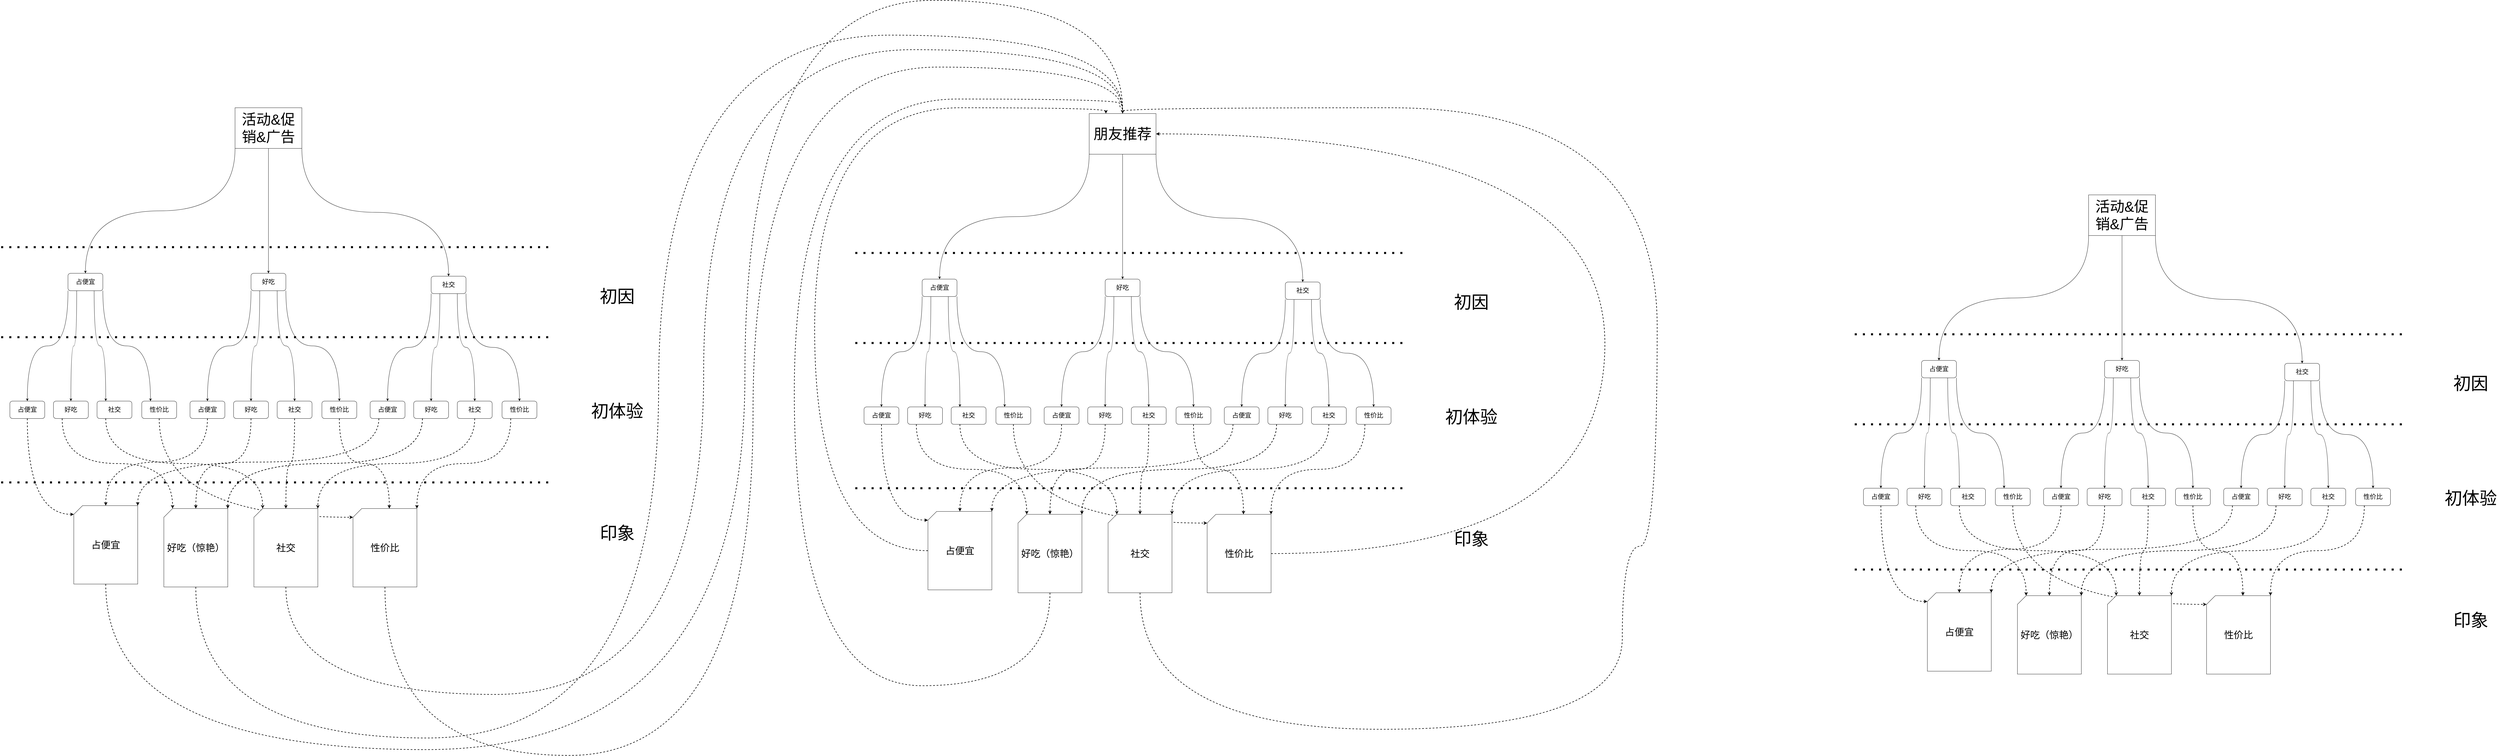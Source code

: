 <mxfile version="14.0.0" type="github">
  <diagram id="4dkKXYNTAWK5__7AtTli" name="Page-1">
    <mxGraphModel dx="10307" dy="6249" grid="1" gridSize="10" guides="1" tooltips="1" connect="1" arrows="1" fold="1" page="1" pageScale="1" pageWidth="827" pageHeight="1169" math="0" shadow="0">
      <root>
        <mxCell id="0" />
        <mxCell id="1" parent="0" />
        <mxCell id="rxXV3Al38AFxh0UGhGaE-33" style="edgeStyle=orthogonalEdgeStyle;curved=1;rounded=0;orthogonalLoop=1;jettySize=auto;html=1;exitX=0;exitY=1;exitDx=0;exitDy=0;entryX=0.5;entryY=0;entryDx=0;entryDy=0;fontSize=22;" edge="1" parent="1" source="rxXV3Al38AFxh0UGhGaE-1" target="rxXV3Al38AFxh0UGhGaE-27">
          <mxGeometry relative="1" as="geometry" />
        </mxCell>
        <mxCell id="rxXV3Al38AFxh0UGhGaE-34" style="edgeStyle=orthogonalEdgeStyle;curved=1;rounded=0;orthogonalLoop=1;jettySize=auto;html=1;exitX=0.5;exitY=1;exitDx=0;exitDy=0;fontSize=22;" edge="1" parent="1" source="rxXV3Al38AFxh0UGhGaE-1" target="rxXV3Al38AFxh0UGhGaE-25">
          <mxGeometry relative="1" as="geometry" />
        </mxCell>
        <mxCell id="rxXV3Al38AFxh0UGhGaE-35" style="edgeStyle=orthogonalEdgeStyle;curved=1;rounded=0;orthogonalLoop=1;jettySize=auto;html=1;exitX=1;exitY=1;exitDx=0;exitDy=0;entryX=0.5;entryY=0;entryDx=0;entryDy=0;fontSize=22;" edge="1" parent="1" source="rxXV3Al38AFxh0UGhGaE-1" target="rxXV3Al38AFxh0UGhGaE-28">
          <mxGeometry relative="1" as="geometry" />
        </mxCell>
        <mxCell id="rxXV3Al38AFxh0UGhGaE-1" value="活动&amp;amp;促销&amp;amp;广告" style="rounded=1;whiteSpace=wrap;html=1;fontSize=50;arcSize=0;" vertex="1" parent="1">
          <mxGeometry x="615" y="-380" width="230" height="140" as="geometry" />
        </mxCell>
        <mxCell id="rxXV3Al38AFxh0UGhGaE-48" style="edgeStyle=orthogonalEdgeStyle;curved=1;rounded=0;orthogonalLoop=1;jettySize=auto;html=1;exitX=0;exitY=1;exitDx=0;exitDy=0;entryX=0.5;entryY=0;entryDx=0;entryDy=0;fontSize=22;" edge="1" parent="1" source="rxXV3Al38AFxh0UGhGaE-25" target="rxXV3Al38AFxh0UGhGaE-40">
          <mxGeometry relative="1" as="geometry" />
        </mxCell>
        <mxCell id="rxXV3Al38AFxh0UGhGaE-49" style="edgeStyle=orthogonalEdgeStyle;curved=1;rounded=0;orthogonalLoop=1;jettySize=auto;html=1;exitX=0.25;exitY=1;exitDx=0;exitDy=0;entryX=0.5;entryY=0;entryDx=0;entryDy=0;fontSize=22;" edge="1" parent="1" source="rxXV3Al38AFxh0UGhGaE-25" target="rxXV3Al38AFxh0UGhGaE-41">
          <mxGeometry relative="1" as="geometry" />
        </mxCell>
        <mxCell id="rxXV3Al38AFxh0UGhGaE-51" style="edgeStyle=orthogonalEdgeStyle;curved=1;rounded=0;orthogonalLoop=1;jettySize=auto;html=1;exitX=0.75;exitY=1;exitDx=0;exitDy=0;fontSize=22;" edge="1" parent="1" source="rxXV3Al38AFxh0UGhGaE-25" target="rxXV3Al38AFxh0UGhGaE-42">
          <mxGeometry relative="1" as="geometry" />
        </mxCell>
        <mxCell id="rxXV3Al38AFxh0UGhGaE-52" style="edgeStyle=orthogonalEdgeStyle;curved=1;rounded=0;orthogonalLoop=1;jettySize=auto;html=1;exitX=1;exitY=1;exitDx=0;exitDy=0;entryX=0.5;entryY=0;entryDx=0;entryDy=0;fontSize=22;" edge="1" parent="1" source="rxXV3Al38AFxh0UGhGaE-25" target="rxXV3Al38AFxh0UGhGaE-43">
          <mxGeometry relative="1" as="geometry" />
        </mxCell>
        <mxCell id="rxXV3Al38AFxh0UGhGaE-25" value="好吃" style="rounded=1;whiteSpace=wrap;html=1;fontSize=22;" vertex="1" parent="1">
          <mxGeometry x="670" y="190" width="120" height="60" as="geometry" />
        </mxCell>
        <mxCell id="rxXV3Al38AFxh0UGhGaE-36" style="edgeStyle=orthogonalEdgeStyle;curved=1;rounded=0;orthogonalLoop=1;jettySize=auto;html=1;exitX=0;exitY=1;exitDx=0;exitDy=0;entryX=0.5;entryY=0;entryDx=0;entryDy=0;fontSize=22;" edge="1" parent="1" source="rxXV3Al38AFxh0UGhGaE-27" target="rxXV3Al38AFxh0UGhGaE-29">
          <mxGeometry relative="1" as="geometry" />
        </mxCell>
        <mxCell id="rxXV3Al38AFxh0UGhGaE-37" style="edgeStyle=orthogonalEdgeStyle;curved=1;rounded=0;orthogonalLoop=1;jettySize=auto;html=1;exitX=0.25;exitY=1;exitDx=0;exitDy=0;fontSize=22;" edge="1" parent="1" source="rxXV3Al38AFxh0UGhGaE-27" target="rxXV3Al38AFxh0UGhGaE-30">
          <mxGeometry relative="1" as="geometry" />
        </mxCell>
        <mxCell id="rxXV3Al38AFxh0UGhGaE-38" style="edgeStyle=orthogonalEdgeStyle;curved=1;rounded=0;orthogonalLoop=1;jettySize=auto;html=1;exitX=0.75;exitY=1;exitDx=0;exitDy=0;entryX=0.25;entryY=0;entryDx=0;entryDy=0;fontSize=22;" edge="1" parent="1" source="rxXV3Al38AFxh0UGhGaE-27" target="rxXV3Al38AFxh0UGhGaE-31">
          <mxGeometry relative="1" as="geometry" />
        </mxCell>
        <mxCell id="rxXV3Al38AFxh0UGhGaE-39" style="edgeStyle=orthogonalEdgeStyle;curved=1;rounded=0;orthogonalLoop=1;jettySize=auto;html=1;exitX=1;exitY=1;exitDx=0;exitDy=0;entryX=0.25;entryY=0;entryDx=0;entryDy=0;fontSize=22;" edge="1" parent="1" source="rxXV3Al38AFxh0UGhGaE-27" target="rxXV3Al38AFxh0UGhGaE-32">
          <mxGeometry relative="1" as="geometry" />
        </mxCell>
        <mxCell id="rxXV3Al38AFxh0UGhGaE-27" value="占便宜" style="rounded=1;whiteSpace=wrap;html=1;fontSize=22;" vertex="1" parent="1">
          <mxGeometry x="40" y="190" width="120" height="60" as="geometry" />
        </mxCell>
        <mxCell id="rxXV3Al38AFxh0UGhGaE-53" style="edgeStyle=orthogonalEdgeStyle;curved=1;rounded=0;orthogonalLoop=1;jettySize=auto;html=1;exitX=0;exitY=1;exitDx=0;exitDy=0;fontSize=22;" edge="1" parent="1" source="rxXV3Al38AFxh0UGhGaE-28" target="rxXV3Al38AFxh0UGhGaE-44">
          <mxGeometry relative="1" as="geometry" />
        </mxCell>
        <mxCell id="rxXV3Al38AFxh0UGhGaE-54" style="edgeStyle=orthogonalEdgeStyle;curved=1;rounded=0;orthogonalLoop=1;jettySize=auto;html=1;exitX=0.25;exitY=1;exitDx=0;exitDy=0;entryX=0.5;entryY=0;entryDx=0;entryDy=0;fontSize=22;" edge="1" parent="1" source="rxXV3Al38AFxh0UGhGaE-28" target="rxXV3Al38AFxh0UGhGaE-45">
          <mxGeometry relative="1" as="geometry" />
        </mxCell>
        <mxCell id="rxXV3Al38AFxh0UGhGaE-55" style="edgeStyle=orthogonalEdgeStyle;curved=1;rounded=0;orthogonalLoop=1;jettySize=auto;html=1;exitX=0.75;exitY=1;exitDx=0;exitDy=0;entryX=0.5;entryY=0;entryDx=0;entryDy=0;fontSize=22;" edge="1" parent="1" source="rxXV3Al38AFxh0UGhGaE-28" target="rxXV3Al38AFxh0UGhGaE-46">
          <mxGeometry relative="1" as="geometry" />
        </mxCell>
        <mxCell id="rxXV3Al38AFxh0UGhGaE-56" style="edgeStyle=orthogonalEdgeStyle;curved=1;rounded=0;orthogonalLoop=1;jettySize=auto;html=1;exitX=1;exitY=1;exitDx=0;exitDy=0;entryX=0.5;entryY=0;entryDx=0;entryDy=0;fontSize=22;" edge="1" parent="1" source="rxXV3Al38AFxh0UGhGaE-28" target="rxXV3Al38AFxh0UGhGaE-47">
          <mxGeometry relative="1" as="geometry" />
        </mxCell>
        <mxCell id="rxXV3Al38AFxh0UGhGaE-28" value="社交" style="rounded=1;whiteSpace=wrap;html=1;fontSize=22;" vertex="1" parent="1">
          <mxGeometry x="1290" y="200" width="120" height="60" as="geometry" />
        </mxCell>
        <mxCell id="rxXV3Al38AFxh0UGhGaE-66" style="edgeStyle=orthogonalEdgeStyle;curved=1;rounded=0;orthogonalLoop=1;jettySize=auto;html=1;exitX=0.5;exitY=1;exitDx=0;exitDy=0;entryX=0;entryY=0;entryDx=0;entryDy=30;entryPerimeter=0;strokeWidth=2;fontSize=33;dashed=1;" edge="1" parent="1" source="rxXV3Al38AFxh0UGhGaE-29" target="rxXV3Al38AFxh0UGhGaE-60">
          <mxGeometry relative="1" as="geometry" />
        </mxCell>
        <mxCell id="rxXV3Al38AFxh0UGhGaE-29" value="占便宜" style="rounded=1;whiteSpace=wrap;html=1;fontSize=22;" vertex="1" parent="1">
          <mxGeometry x="-160" y="630" width="120" height="60" as="geometry" />
        </mxCell>
        <mxCell id="rxXV3Al38AFxh0UGhGaE-69" style="edgeStyle=orthogonalEdgeStyle;curved=1;rounded=0;orthogonalLoop=1;jettySize=auto;html=1;exitX=0.25;exitY=1;exitDx=0;exitDy=0;entryX=0;entryY=0;entryDx=30;entryDy=0;entryPerimeter=0;dashed=1;strokeWidth=2;fontSize=33;" edge="1" parent="1" source="rxXV3Al38AFxh0UGhGaE-30" target="rxXV3Al38AFxh0UGhGaE-61">
          <mxGeometry relative="1" as="geometry" />
        </mxCell>
        <mxCell id="rxXV3Al38AFxh0UGhGaE-30" value="好吃" style="rounded=1;whiteSpace=wrap;html=1;fontSize=22;" vertex="1" parent="1">
          <mxGeometry x="-10" y="630" width="120" height="60" as="geometry" />
        </mxCell>
        <mxCell id="rxXV3Al38AFxh0UGhGaE-73" style="edgeStyle=orthogonalEdgeStyle;curved=1;rounded=0;orthogonalLoop=1;jettySize=auto;html=1;exitX=0.25;exitY=1;exitDx=0;exitDy=0;entryX=0;entryY=0;entryDx=30;entryDy=0;entryPerimeter=0;dashed=1;strokeWidth=2;fontSize=33;" edge="1" parent="1" source="rxXV3Al38AFxh0UGhGaE-31" target="rxXV3Al38AFxh0UGhGaE-63">
          <mxGeometry relative="1" as="geometry" />
        </mxCell>
        <mxCell id="rxXV3Al38AFxh0UGhGaE-31" value="社交" style="rounded=1;whiteSpace=wrap;html=1;fontSize=22;" vertex="1" parent="1">
          <mxGeometry x="140" y="630" width="120" height="60" as="geometry" />
        </mxCell>
        <mxCell id="rxXV3Al38AFxh0UGhGaE-72" style="edgeStyle=orthogonalEdgeStyle;curved=1;rounded=0;orthogonalLoop=1;jettySize=auto;html=1;exitX=0.5;exitY=1;exitDx=0;exitDy=0;entryX=0;entryY=0;entryDx=0;entryDy=30;entryPerimeter=0;dashed=1;strokeWidth=2;fontSize=33;" edge="1" parent="1" source="rxXV3Al38AFxh0UGhGaE-32" target="rxXV3Al38AFxh0UGhGaE-64">
          <mxGeometry relative="1" as="geometry" />
        </mxCell>
        <mxCell id="rxXV3Al38AFxh0UGhGaE-32" value="性价比" style="rounded=1;whiteSpace=wrap;html=1;fontSize=22;" vertex="1" parent="1">
          <mxGeometry x="294" y="630" width="120" height="60" as="geometry" />
        </mxCell>
        <mxCell id="rxXV3Al38AFxh0UGhGaE-67" style="edgeStyle=orthogonalEdgeStyle;curved=1;rounded=0;orthogonalLoop=1;jettySize=auto;html=1;exitX=0.5;exitY=1;exitDx=0;exitDy=0;dashed=1;strokeWidth=2;fontSize=33;" edge="1" parent="1" source="rxXV3Al38AFxh0UGhGaE-40" target="rxXV3Al38AFxh0UGhGaE-60">
          <mxGeometry relative="1" as="geometry" />
        </mxCell>
        <mxCell id="rxXV3Al38AFxh0UGhGaE-40" value="占便宜" style="rounded=1;whiteSpace=wrap;html=1;fontSize=22;" vertex="1" parent="1">
          <mxGeometry x="460" y="630" width="120" height="60" as="geometry" />
        </mxCell>
        <mxCell id="rxXV3Al38AFxh0UGhGaE-70" style="edgeStyle=orthogonalEdgeStyle;curved=1;rounded=0;orthogonalLoop=1;jettySize=auto;html=1;exitX=0.5;exitY=1;exitDx=0;exitDy=0;dashed=1;strokeWidth=2;fontSize=33;" edge="1" parent="1" source="rxXV3Al38AFxh0UGhGaE-41" target="rxXV3Al38AFxh0UGhGaE-61">
          <mxGeometry relative="1" as="geometry" />
        </mxCell>
        <mxCell id="rxXV3Al38AFxh0UGhGaE-41" value="好吃" style="rounded=1;whiteSpace=wrap;html=1;fontSize=22;" vertex="1" parent="1">
          <mxGeometry x="610" y="630" width="120" height="60" as="geometry" />
        </mxCell>
        <mxCell id="rxXV3Al38AFxh0UGhGaE-74" style="edgeStyle=orthogonalEdgeStyle;curved=1;rounded=0;orthogonalLoop=1;jettySize=auto;html=1;exitX=0.5;exitY=1;exitDx=0;exitDy=0;entryX=0.5;entryY=0;entryDx=0;entryDy=0;entryPerimeter=0;dashed=1;strokeWidth=2;fontSize=33;" edge="1" parent="1" source="rxXV3Al38AFxh0UGhGaE-42" target="rxXV3Al38AFxh0UGhGaE-63">
          <mxGeometry relative="1" as="geometry" />
        </mxCell>
        <mxCell id="rxXV3Al38AFxh0UGhGaE-42" value="社交" style="rounded=1;whiteSpace=wrap;html=1;fontSize=22;" vertex="1" parent="1">
          <mxGeometry x="760" y="630" width="120" height="60" as="geometry" />
        </mxCell>
        <mxCell id="rxXV3Al38AFxh0UGhGaE-75" style="edgeStyle=orthogonalEdgeStyle;curved=1;rounded=0;orthogonalLoop=1;jettySize=auto;html=1;exitX=0.5;exitY=1;exitDx=0;exitDy=0;entryX=0;entryY=0;entryDx=125;entryDy=0;entryPerimeter=0;dashed=1;strokeWidth=2;fontSize=33;" edge="1" parent="1" source="rxXV3Al38AFxh0UGhGaE-43" target="rxXV3Al38AFxh0UGhGaE-64">
          <mxGeometry relative="1" as="geometry" />
        </mxCell>
        <mxCell id="rxXV3Al38AFxh0UGhGaE-43" value="性价比" style="rounded=1;whiteSpace=wrap;html=1;fontSize=22;" vertex="1" parent="1">
          <mxGeometry x="914" y="630" width="120" height="60" as="geometry" />
        </mxCell>
        <mxCell id="rxXV3Al38AFxh0UGhGaE-68" style="edgeStyle=orthogonalEdgeStyle;curved=1;rounded=0;orthogonalLoop=1;jettySize=auto;html=1;exitX=0.25;exitY=1;exitDx=0;exitDy=0;entryX=1;entryY=0;entryDx=0;entryDy=0;entryPerimeter=0;dashed=1;strokeWidth=2;fontSize=33;" edge="1" parent="1" source="rxXV3Al38AFxh0UGhGaE-44" target="rxXV3Al38AFxh0UGhGaE-60">
          <mxGeometry relative="1" as="geometry" />
        </mxCell>
        <mxCell id="rxXV3Al38AFxh0UGhGaE-44" value="占便宜" style="rounded=1;whiteSpace=wrap;html=1;fontSize=22;" vertex="1" parent="1">
          <mxGeometry x="1080" y="630" width="120" height="60" as="geometry" />
        </mxCell>
        <mxCell id="rxXV3Al38AFxh0UGhGaE-71" style="edgeStyle=orthogonalEdgeStyle;curved=1;rounded=0;orthogonalLoop=1;jettySize=auto;html=1;exitX=0.25;exitY=1;exitDx=0;exitDy=0;entryX=1;entryY=0;entryDx=0;entryDy=0;entryPerimeter=0;dashed=1;strokeWidth=2;fontSize=33;" edge="1" parent="1" source="rxXV3Al38AFxh0UGhGaE-45" target="rxXV3Al38AFxh0UGhGaE-61">
          <mxGeometry relative="1" as="geometry" />
        </mxCell>
        <mxCell id="rxXV3Al38AFxh0UGhGaE-76" style="edgeStyle=orthogonalEdgeStyle;curved=1;rounded=0;orthogonalLoop=1;jettySize=auto;html=1;exitX=0.25;exitY=1;exitDx=0;exitDy=0;entryX=1;entryY=0;entryDx=0;entryDy=0;entryPerimeter=0;dashed=1;strokeWidth=2;fontSize=33;" edge="1" parent="1" source="rxXV3Al38AFxh0UGhGaE-45" target="rxXV3Al38AFxh0UGhGaE-61">
          <mxGeometry relative="1" as="geometry" />
        </mxCell>
        <mxCell id="rxXV3Al38AFxh0UGhGaE-45" value="好吃" style="rounded=1;whiteSpace=wrap;html=1;fontSize=22;" vertex="1" parent="1">
          <mxGeometry x="1230" y="630" width="120" height="60" as="geometry" />
        </mxCell>
        <mxCell id="rxXV3Al38AFxh0UGhGaE-77" style="edgeStyle=orthogonalEdgeStyle;curved=1;rounded=0;orthogonalLoop=1;jettySize=auto;html=1;exitX=0.5;exitY=1;exitDx=0;exitDy=0;entryX=1;entryY=0;entryDx=0;entryDy=0;entryPerimeter=0;dashed=1;strokeWidth=2;fontSize=33;" edge="1" parent="1" source="rxXV3Al38AFxh0UGhGaE-46" target="rxXV3Al38AFxh0UGhGaE-63">
          <mxGeometry relative="1" as="geometry" />
        </mxCell>
        <mxCell id="rxXV3Al38AFxh0UGhGaE-46" value="社交" style="rounded=1;whiteSpace=wrap;html=1;fontSize=22;" vertex="1" parent="1">
          <mxGeometry x="1380" y="630" width="120" height="60" as="geometry" />
        </mxCell>
        <mxCell id="rxXV3Al38AFxh0UGhGaE-78" style="edgeStyle=orthogonalEdgeStyle;curved=1;rounded=0;orthogonalLoop=1;jettySize=auto;html=1;exitX=0.25;exitY=1;exitDx=0;exitDy=0;entryX=1;entryY=0;entryDx=0;entryDy=0;entryPerimeter=0;dashed=1;strokeWidth=2;fontSize=33;" edge="1" parent="1" source="rxXV3Al38AFxh0UGhGaE-47" target="rxXV3Al38AFxh0UGhGaE-64">
          <mxGeometry relative="1" as="geometry" />
        </mxCell>
        <mxCell id="rxXV3Al38AFxh0UGhGaE-47" value="性价比" style="rounded=1;whiteSpace=wrap;html=1;fontSize=22;" vertex="1" parent="1">
          <mxGeometry x="1534" y="630" width="120" height="60" as="geometry" />
        </mxCell>
        <mxCell id="rxXV3Al38AFxh0UGhGaE-57" value="" style="endArrow=none;dashed=1;html=1;dashPattern=1 3;strokeWidth=7;fontSize=33;fontStyle=1" edge="1" parent="1">
          <mxGeometry width="50" height="50" relative="1" as="geometry">
            <mxPoint x="-190" y="100" as="sourcePoint" />
            <mxPoint x="1700" y="100" as="targetPoint" />
          </mxGeometry>
        </mxCell>
        <mxCell id="rxXV3Al38AFxh0UGhGaE-58" value="" style="endArrow=none;dashed=1;html=1;dashPattern=1 3;strokeWidth=7;fontSize=33;fontStyle=1" edge="1" parent="1">
          <mxGeometry width="50" height="50" relative="1" as="geometry">
            <mxPoint x="-190" y="410" as="sourcePoint" />
            <mxPoint x="1700" y="410" as="targetPoint" />
          </mxGeometry>
        </mxCell>
        <mxCell id="rxXV3Al38AFxh0UGhGaE-137" style="edgeStyle=orthogonalEdgeStyle;rounded=0;orthogonalLoop=1;jettySize=auto;html=1;entryX=0.5;entryY=0;entryDx=0;entryDy=0;dashed=1;strokeWidth=2;fontSize=50;curved=1;" edge="1" parent="1" source="rxXV3Al38AFxh0UGhGaE-60" target="rxXV3Al38AFxh0UGhGaE-85">
          <mxGeometry relative="1" as="geometry">
            <Array as="points">
              <mxPoint x="170" y="1830" />
              <mxPoint x="2370" y="1830" />
              <mxPoint x="2370" y="-750" />
              <mxPoint x="3670" y="-750" />
            </Array>
          </mxGeometry>
        </mxCell>
        <mxCell id="rxXV3Al38AFxh0UGhGaE-60" value="占便宜" style="shape=card;whiteSpace=wrap;html=1;fontSize=33;" vertex="1" parent="1">
          <mxGeometry x="60" y="990" width="220" height="270" as="geometry" />
        </mxCell>
        <mxCell id="rxXV3Al38AFxh0UGhGaE-138" style="edgeStyle=orthogonalEdgeStyle;curved=1;rounded=0;orthogonalLoop=1;jettySize=auto;html=1;exitX=0.5;exitY=1;exitDx=0;exitDy=0;exitPerimeter=0;entryX=0.5;entryY=0;entryDx=0;entryDy=0;dashed=1;strokeWidth=2;fontSize=50;" edge="1" parent="1" source="rxXV3Al38AFxh0UGhGaE-61" target="rxXV3Al38AFxh0UGhGaE-85">
          <mxGeometry relative="1" as="geometry">
            <Array as="points">
              <mxPoint x="480" y="1790" />
              <mxPoint x="2073" y="1790" />
              <mxPoint x="2073" y="-630" />
              <mxPoint x="3670" y="-630" />
            </Array>
          </mxGeometry>
        </mxCell>
        <mxCell id="rxXV3Al38AFxh0UGhGaE-61" value="好吃（惊艳）" style="shape=card;whiteSpace=wrap;html=1;fontSize=33;" vertex="1" parent="1">
          <mxGeometry x="370" y="1000" width="220" height="270" as="geometry" />
        </mxCell>
        <mxCell id="rxXV3Al38AFxh0UGhGaE-139" style="edgeStyle=orthogonalEdgeStyle;curved=1;rounded=0;orthogonalLoop=1;jettySize=auto;html=1;entryX=0.5;entryY=0;entryDx=0;entryDy=0;dashed=1;strokeWidth=2;fontSize=50;" edge="1" parent="1" source="rxXV3Al38AFxh0UGhGaE-63" target="rxXV3Al38AFxh0UGhGaE-85">
          <mxGeometry relative="1" as="geometry">
            <Array as="points">
              <mxPoint x="790" y="1640" />
              <mxPoint x="2228" y="1640" />
              <mxPoint x="2228" y="-580" />
              <mxPoint x="3670" y="-580" />
            </Array>
          </mxGeometry>
        </mxCell>
        <mxCell id="rxXV3Al38AFxh0UGhGaE-63" value="社交" style="shape=card;whiteSpace=wrap;html=1;fontSize=33;" vertex="1" parent="1">
          <mxGeometry x="680" y="1000" width="220" height="270" as="geometry" />
        </mxCell>
        <mxCell id="rxXV3Al38AFxh0UGhGaE-140" style="edgeStyle=orthogonalEdgeStyle;curved=1;rounded=0;orthogonalLoop=1;jettySize=auto;html=1;exitX=0.5;exitY=1;exitDx=0;exitDy=0;exitPerimeter=0;entryX=0.5;entryY=0;entryDx=0;entryDy=0;dashed=1;strokeWidth=2;fontSize=50;" edge="1" parent="1" source="rxXV3Al38AFxh0UGhGaE-64" target="rxXV3Al38AFxh0UGhGaE-85">
          <mxGeometry relative="1" as="geometry">
            <Array as="points">
              <mxPoint x="1131" y="1850" />
              <mxPoint x="2398" y="1850" />
              <mxPoint x="2398" y="-520" />
              <mxPoint x="3670" y="-520" />
            </Array>
          </mxGeometry>
        </mxCell>
        <mxCell id="rxXV3Al38AFxh0UGhGaE-64" value="性价比" style="shape=card;whiteSpace=wrap;html=1;fontSize=33;" vertex="1" parent="1">
          <mxGeometry x="1021" y="1000" width="220" height="270" as="geometry" />
        </mxCell>
        <mxCell id="rxXV3Al38AFxh0UGhGaE-65" value="" style="endArrow=none;dashed=1;html=1;dashPattern=1 3;strokeWidth=7;fontSize=33;fontStyle=1" edge="1" parent="1">
          <mxGeometry width="50" height="50" relative="1" as="geometry">
            <mxPoint x="-190" y="910" as="sourcePoint" />
            <mxPoint x="1700" y="910" as="targetPoint" />
          </mxGeometry>
        </mxCell>
        <mxCell id="rxXV3Al38AFxh0UGhGaE-79" value="&lt;font style=&quot;font-size: 60px&quot;&gt;初因&lt;/font&gt;" style="text;html=1;resizable=0;autosize=1;align=center;verticalAlign=middle;points=[];fillColor=none;strokeColor=none;rounded=0;fontSize=33;" vertex="1" parent="1">
          <mxGeometry x="1860" y="245" width="140" height="50" as="geometry" />
        </mxCell>
        <mxCell id="rxXV3Al38AFxh0UGhGaE-80" value="&lt;font style=&quot;font-size: 60px&quot;&gt;初体验&lt;/font&gt;" style="text;html=1;resizable=0;autosize=1;align=center;verticalAlign=middle;points=[];fillColor=none;strokeColor=none;rounded=0;fontSize=33;" vertex="1" parent="1">
          <mxGeometry x="1830" y="640" width="200" height="50" as="geometry" />
        </mxCell>
        <mxCell id="rxXV3Al38AFxh0UGhGaE-81" value="&lt;font style=&quot;font-size: 60px&quot;&gt;印象&lt;/font&gt;" style="text;html=1;resizable=0;autosize=1;align=center;verticalAlign=middle;points=[];fillColor=none;strokeColor=none;rounded=0;fontSize=33;" vertex="1" parent="1">
          <mxGeometry x="1860" y="1060" width="140" height="50" as="geometry" />
        </mxCell>
        <mxCell id="rxXV3Al38AFxh0UGhGaE-82" style="edgeStyle=orthogonalEdgeStyle;curved=1;rounded=0;orthogonalLoop=1;jettySize=auto;html=1;exitX=0;exitY=1;exitDx=0;exitDy=0;entryX=0.5;entryY=0;entryDx=0;entryDy=0;fontSize=22;" edge="1" parent="1" source="rxXV3Al38AFxh0UGhGaE-85" target="rxXV3Al38AFxh0UGhGaE-95">
          <mxGeometry relative="1" as="geometry" />
        </mxCell>
        <mxCell id="rxXV3Al38AFxh0UGhGaE-83" style="edgeStyle=orthogonalEdgeStyle;curved=1;rounded=0;orthogonalLoop=1;jettySize=auto;html=1;exitX=0.5;exitY=1;exitDx=0;exitDy=0;fontSize=22;" edge="1" parent="1" source="rxXV3Al38AFxh0UGhGaE-85" target="rxXV3Al38AFxh0UGhGaE-90">
          <mxGeometry relative="1" as="geometry" />
        </mxCell>
        <mxCell id="rxXV3Al38AFxh0UGhGaE-84" style="edgeStyle=orthogonalEdgeStyle;curved=1;rounded=0;orthogonalLoop=1;jettySize=auto;html=1;exitX=1;exitY=1;exitDx=0;exitDy=0;entryX=0.5;entryY=0;entryDx=0;entryDy=0;fontSize=22;" edge="1" parent="1" source="rxXV3Al38AFxh0UGhGaE-85" target="rxXV3Al38AFxh0UGhGaE-100">
          <mxGeometry relative="1" as="geometry" />
        </mxCell>
        <mxCell id="rxXV3Al38AFxh0UGhGaE-85" value="朋友推荐" style="rounded=1;whiteSpace=wrap;html=1;fontSize=50;arcSize=0;" vertex="1" parent="1">
          <mxGeometry x="3555" y="-360" width="230" height="140" as="geometry" />
        </mxCell>
        <mxCell id="rxXV3Al38AFxh0UGhGaE-86" style="edgeStyle=orthogonalEdgeStyle;curved=1;rounded=0;orthogonalLoop=1;jettySize=auto;html=1;exitX=0;exitY=1;exitDx=0;exitDy=0;entryX=0.5;entryY=0;entryDx=0;entryDy=0;fontSize=22;" edge="1" parent="1" source="rxXV3Al38AFxh0UGhGaE-90" target="rxXV3Al38AFxh0UGhGaE-110">
          <mxGeometry relative="1" as="geometry" />
        </mxCell>
        <mxCell id="rxXV3Al38AFxh0UGhGaE-87" style="edgeStyle=orthogonalEdgeStyle;curved=1;rounded=0;orthogonalLoop=1;jettySize=auto;html=1;exitX=0.25;exitY=1;exitDx=0;exitDy=0;entryX=0.5;entryY=0;entryDx=0;entryDy=0;fontSize=22;" edge="1" parent="1" source="rxXV3Al38AFxh0UGhGaE-90" target="rxXV3Al38AFxh0UGhGaE-112">
          <mxGeometry relative="1" as="geometry" />
        </mxCell>
        <mxCell id="rxXV3Al38AFxh0UGhGaE-88" style="edgeStyle=orthogonalEdgeStyle;curved=1;rounded=0;orthogonalLoop=1;jettySize=auto;html=1;exitX=0.75;exitY=1;exitDx=0;exitDy=0;fontSize=22;" edge="1" parent="1" source="rxXV3Al38AFxh0UGhGaE-90" target="rxXV3Al38AFxh0UGhGaE-114">
          <mxGeometry relative="1" as="geometry" />
        </mxCell>
        <mxCell id="rxXV3Al38AFxh0UGhGaE-89" style="edgeStyle=orthogonalEdgeStyle;curved=1;rounded=0;orthogonalLoop=1;jettySize=auto;html=1;exitX=1;exitY=1;exitDx=0;exitDy=0;entryX=0.5;entryY=0;entryDx=0;entryDy=0;fontSize=22;" edge="1" parent="1" source="rxXV3Al38AFxh0UGhGaE-90" target="rxXV3Al38AFxh0UGhGaE-116">
          <mxGeometry relative="1" as="geometry" />
        </mxCell>
        <mxCell id="rxXV3Al38AFxh0UGhGaE-90" value="好吃" style="rounded=1;whiteSpace=wrap;html=1;fontSize=22;" vertex="1" parent="1">
          <mxGeometry x="3610" y="210" width="120" height="60" as="geometry" />
        </mxCell>
        <mxCell id="rxXV3Al38AFxh0UGhGaE-91" style="edgeStyle=orthogonalEdgeStyle;curved=1;rounded=0;orthogonalLoop=1;jettySize=auto;html=1;exitX=0;exitY=1;exitDx=0;exitDy=0;entryX=0.5;entryY=0;entryDx=0;entryDy=0;fontSize=22;" edge="1" parent="1" source="rxXV3Al38AFxh0UGhGaE-95" target="rxXV3Al38AFxh0UGhGaE-102">
          <mxGeometry relative="1" as="geometry" />
        </mxCell>
        <mxCell id="rxXV3Al38AFxh0UGhGaE-92" style="edgeStyle=orthogonalEdgeStyle;curved=1;rounded=0;orthogonalLoop=1;jettySize=auto;html=1;exitX=0.25;exitY=1;exitDx=0;exitDy=0;fontSize=22;" edge="1" parent="1" source="rxXV3Al38AFxh0UGhGaE-95" target="rxXV3Al38AFxh0UGhGaE-104">
          <mxGeometry relative="1" as="geometry" />
        </mxCell>
        <mxCell id="rxXV3Al38AFxh0UGhGaE-93" style="edgeStyle=orthogonalEdgeStyle;curved=1;rounded=0;orthogonalLoop=1;jettySize=auto;html=1;exitX=0.75;exitY=1;exitDx=0;exitDy=0;entryX=0.25;entryY=0;entryDx=0;entryDy=0;fontSize=22;" edge="1" parent="1" source="rxXV3Al38AFxh0UGhGaE-95" target="rxXV3Al38AFxh0UGhGaE-106">
          <mxGeometry relative="1" as="geometry" />
        </mxCell>
        <mxCell id="rxXV3Al38AFxh0UGhGaE-94" style="edgeStyle=orthogonalEdgeStyle;curved=1;rounded=0;orthogonalLoop=1;jettySize=auto;html=1;exitX=1;exitY=1;exitDx=0;exitDy=0;entryX=0.25;entryY=0;entryDx=0;entryDy=0;fontSize=22;" edge="1" parent="1" source="rxXV3Al38AFxh0UGhGaE-95" target="rxXV3Al38AFxh0UGhGaE-108">
          <mxGeometry relative="1" as="geometry" />
        </mxCell>
        <mxCell id="rxXV3Al38AFxh0UGhGaE-95" value="占便宜" style="rounded=1;whiteSpace=wrap;html=1;fontSize=22;" vertex="1" parent="1">
          <mxGeometry x="2980" y="210" width="120" height="60" as="geometry" />
        </mxCell>
        <mxCell id="rxXV3Al38AFxh0UGhGaE-96" style="edgeStyle=orthogonalEdgeStyle;curved=1;rounded=0;orthogonalLoop=1;jettySize=auto;html=1;exitX=0;exitY=1;exitDx=0;exitDy=0;fontSize=22;" edge="1" parent="1" source="rxXV3Al38AFxh0UGhGaE-100" target="rxXV3Al38AFxh0UGhGaE-118">
          <mxGeometry relative="1" as="geometry" />
        </mxCell>
        <mxCell id="rxXV3Al38AFxh0UGhGaE-97" style="edgeStyle=orthogonalEdgeStyle;curved=1;rounded=0;orthogonalLoop=1;jettySize=auto;html=1;exitX=0.25;exitY=1;exitDx=0;exitDy=0;entryX=0.5;entryY=0;entryDx=0;entryDy=0;fontSize=22;" edge="1" parent="1" source="rxXV3Al38AFxh0UGhGaE-100" target="rxXV3Al38AFxh0UGhGaE-121">
          <mxGeometry relative="1" as="geometry" />
        </mxCell>
        <mxCell id="rxXV3Al38AFxh0UGhGaE-98" style="edgeStyle=orthogonalEdgeStyle;curved=1;rounded=0;orthogonalLoop=1;jettySize=auto;html=1;exitX=0.75;exitY=1;exitDx=0;exitDy=0;entryX=0.5;entryY=0;entryDx=0;entryDy=0;fontSize=22;" edge="1" parent="1" source="rxXV3Al38AFxh0UGhGaE-100" target="rxXV3Al38AFxh0UGhGaE-123">
          <mxGeometry relative="1" as="geometry" />
        </mxCell>
        <mxCell id="rxXV3Al38AFxh0UGhGaE-99" style="edgeStyle=orthogonalEdgeStyle;curved=1;rounded=0;orthogonalLoop=1;jettySize=auto;html=1;exitX=1;exitY=1;exitDx=0;exitDy=0;entryX=0.5;entryY=0;entryDx=0;entryDy=0;fontSize=22;" edge="1" parent="1" source="rxXV3Al38AFxh0UGhGaE-100" target="rxXV3Al38AFxh0UGhGaE-125">
          <mxGeometry relative="1" as="geometry" />
        </mxCell>
        <mxCell id="rxXV3Al38AFxh0UGhGaE-100" value="社交" style="rounded=1;whiteSpace=wrap;html=1;fontSize=22;" vertex="1" parent="1">
          <mxGeometry x="4230" y="220" width="120" height="60" as="geometry" />
        </mxCell>
        <mxCell id="rxXV3Al38AFxh0UGhGaE-101" style="edgeStyle=orthogonalEdgeStyle;curved=1;rounded=0;orthogonalLoop=1;jettySize=auto;html=1;exitX=0.5;exitY=1;exitDx=0;exitDy=0;entryX=0;entryY=0;entryDx=0;entryDy=30;entryPerimeter=0;strokeWidth=2;fontSize=33;dashed=1;" edge="1" parent="1" source="rxXV3Al38AFxh0UGhGaE-102" target="rxXV3Al38AFxh0UGhGaE-128">
          <mxGeometry relative="1" as="geometry" />
        </mxCell>
        <mxCell id="rxXV3Al38AFxh0UGhGaE-102" value="占便宜" style="rounded=1;whiteSpace=wrap;html=1;fontSize=22;" vertex="1" parent="1">
          <mxGeometry x="2780" y="650" width="120" height="60" as="geometry" />
        </mxCell>
        <mxCell id="rxXV3Al38AFxh0UGhGaE-103" style="edgeStyle=orthogonalEdgeStyle;curved=1;rounded=0;orthogonalLoop=1;jettySize=auto;html=1;exitX=0.25;exitY=1;exitDx=0;exitDy=0;entryX=0;entryY=0;entryDx=30;entryDy=0;entryPerimeter=0;dashed=1;strokeWidth=2;fontSize=33;" edge="1" parent="1" source="rxXV3Al38AFxh0UGhGaE-104" target="rxXV3Al38AFxh0UGhGaE-129">
          <mxGeometry relative="1" as="geometry" />
        </mxCell>
        <mxCell id="rxXV3Al38AFxh0UGhGaE-104" value="好吃" style="rounded=1;whiteSpace=wrap;html=1;fontSize=22;" vertex="1" parent="1">
          <mxGeometry x="2930" y="650" width="120" height="60" as="geometry" />
        </mxCell>
        <mxCell id="rxXV3Al38AFxh0UGhGaE-105" style="edgeStyle=orthogonalEdgeStyle;curved=1;rounded=0;orthogonalLoop=1;jettySize=auto;html=1;exitX=0.25;exitY=1;exitDx=0;exitDy=0;entryX=0;entryY=0;entryDx=30;entryDy=0;entryPerimeter=0;dashed=1;strokeWidth=2;fontSize=33;" edge="1" parent="1" source="rxXV3Al38AFxh0UGhGaE-106" target="rxXV3Al38AFxh0UGhGaE-130">
          <mxGeometry relative="1" as="geometry" />
        </mxCell>
        <mxCell id="rxXV3Al38AFxh0UGhGaE-106" value="社交" style="rounded=1;whiteSpace=wrap;html=1;fontSize=22;" vertex="1" parent="1">
          <mxGeometry x="3080" y="650" width="120" height="60" as="geometry" />
        </mxCell>
        <mxCell id="rxXV3Al38AFxh0UGhGaE-107" style="edgeStyle=orthogonalEdgeStyle;curved=1;rounded=0;orthogonalLoop=1;jettySize=auto;html=1;exitX=0.5;exitY=1;exitDx=0;exitDy=0;entryX=0;entryY=0;entryDx=0;entryDy=30;entryPerimeter=0;dashed=1;strokeWidth=2;fontSize=33;" edge="1" parent="1" source="rxXV3Al38AFxh0UGhGaE-108" target="rxXV3Al38AFxh0UGhGaE-131">
          <mxGeometry relative="1" as="geometry" />
        </mxCell>
        <mxCell id="rxXV3Al38AFxh0UGhGaE-108" value="性价比" style="rounded=1;whiteSpace=wrap;html=1;fontSize=22;" vertex="1" parent="1">
          <mxGeometry x="3234" y="650" width="120" height="60" as="geometry" />
        </mxCell>
        <mxCell id="rxXV3Al38AFxh0UGhGaE-109" style="edgeStyle=orthogonalEdgeStyle;curved=1;rounded=0;orthogonalLoop=1;jettySize=auto;html=1;exitX=0.5;exitY=1;exitDx=0;exitDy=0;dashed=1;strokeWidth=2;fontSize=33;" edge="1" parent="1" source="rxXV3Al38AFxh0UGhGaE-110" target="rxXV3Al38AFxh0UGhGaE-128">
          <mxGeometry relative="1" as="geometry" />
        </mxCell>
        <mxCell id="rxXV3Al38AFxh0UGhGaE-110" value="占便宜" style="rounded=1;whiteSpace=wrap;html=1;fontSize=22;" vertex="1" parent="1">
          <mxGeometry x="3400" y="650" width="120" height="60" as="geometry" />
        </mxCell>
        <mxCell id="rxXV3Al38AFxh0UGhGaE-111" style="edgeStyle=orthogonalEdgeStyle;curved=1;rounded=0;orthogonalLoop=1;jettySize=auto;html=1;exitX=0.5;exitY=1;exitDx=0;exitDy=0;dashed=1;strokeWidth=2;fontSize=33;" edge="1" parent="1" source="rxXV3Al38AFxh0UGhGaE-112" target="rxXV3Al38AFxh0UGhGaE-129">
          <mxGeometry relative="1" as="geometry" />
        </mxCell>
        <mxCell id="rxXV3Al38AFxh0UGhGaE-112" value="好吃" style="rounded=1;whiteSpace=wrap;html=1;fontSize=22;" vertex="1" parent="1">
          <mxGeometry x="3550" y="650" width="120" height="60" as="geometry" />
        </mxCell>
        <mxCell id="rxXV3Al38AFxh0UGhGaE-113" style="edgeStyle=orthogonalEdgeStyle;curved=1;rounded=0;orthogonalLoop=1;jettySize=auto;html=1;exitX=0.5;exitY=1;exitDx=0;exitDy=0;entryX=0.5;entryY=0;entryDx=0;entryDy=0;entryPerimeter=0;dashed=1;strokeWidth=2;fontSize=33;" edge="1" parent="1" source="rxXV3Al38AFxh0UGhGaE-114" target="rxXV3Al38AFxh0UGhGaE-130">
          <mxGeometry relative="1" as="geometry" />
        </mxCell>
        <mxCell id="rxXV3Al38AFxh0UGhGaE-114" value="社交" style="rounded=1;whiteSpace=wrap;html=1;fontSize=22;" vertex="1" parent="1">
          <mxGeometry x="3700" y="650" width="120" height="60" as="geometry" />
        </mxCell>
        <mxCell id="rxXV3Al38AFxh0UGhGaE-115" style="edgeStyle=orthogonalEdgeStyle;curved=1;rounded=0;orthogonalLoop=1;jettySize=auto;html=1;exitX=0.5;exitY=1;exitDx=0;exitDy=0;entryX=0;entryY=0;entryDx=125;entryDy=0;entryPerimeter=0;dashed=1;strokeWidth=2;fontSize=33;" edge="1" parent="1" source="rxXV3Al38AFxh0UGhGaE-116" target="rxXV3Al38AFxh0UGhGaE-131">
          <mxGeometry relative="1" as="geometry" />
        </mxCell>
        <mxCell id="rxXV3Al38AFxh0UGhGaE-116" value="性价比" style="rounded=1;whiteSpace=wrap;html=1;fontSize=22;" vertex="1" parent="1">
          <mxGeometry x="3854" y="650" width="120" height="60" as="geometry" />
        </mxCell>
        <mxCell id="rxXV3Al38AFxh0UGhGaE-117" style="edgeStyle=orthogonalEdgeStyle;curved=1;rounded=0;orthogonalLoop=1;jettySize=auto;html=1;exitX=0.25;exitY=1;exitDx=0;exitDy=0;entryX=1;entryY=0;entryDx=0;entryDy=0;entryPerimeter=0;dashed=1;strokeWidth=2;fontSize=33;" edge="1" parent="1" source="rxXV3Al38AFxh0UGhGaE-118" target="rxXV3Al38AFxh0UGhGaE-128">
          <mxGeometry relative="1" as="geometry" />
        </mxCell>
        <mxCell id="rxXV3Al38AFxh0UGhGaE-118" value="占便宜" style="rounded=1;whiteSpace=wrap;html=1;fontSize=22;" vertex="1" parent="1">
          <mxGeometry x="4020" y="650" width="120" height="60" as="geometry" />
        </mxCell>
        <mxCell id="rxXV3Al38AFxh0UGhGaE-119" style="edgeStyle=orthogonalEdgeStyle;curved=1;rounded=0;orthogonalLoop=1;jettySize=auto;html=1;exitX=0.25;exitY=1;exitDx=0;exitDy=0;entryX=1;entryY=0;entryDx=0;entryDy=0;entryPerimeter=0;dashed=1;strokeWidth=2;fontSize=33;" edge="1" parent="1" source="rxXV3Al38AFxh0UGhGaE-121" target="rxXV3Al38AFxh0UGhGaE-129">
          <mxGeometry relative="1" as="geometry" />
        </mxCell>
        <mxCell id="rxXV3Al38AFxh0UGhGaE-120" style="edgeStyle=orthogonalEdgeStyle;curved=1;rounded=0;orthogonalLoop=1;jettySize=auto;html=1;exitX=0.25;exitY=1;exitDx=0;exitDy=0;entryX=1;entryY=0;entryDx=0;entryDy=0;entryPerimeter=0;dashed=1;strokeWidth=2;fontSize=33;" edge="1" parent="1" source="rxXV3Al38AFxh0UGhGaE-121" target="rxXV3Al38AFxh0UGhGaE-129">
          <mxGeometry relative="1" as="geometry" />
        </mxCell>
        <mxCell id="rxXV3Al38AFxh0UGhGaE-121" value="好吃" style="rounded=1;whiteSpace=wrap;html=1;fontSize=22;" vertex="1" parent="1">
          <mxGeometry x="4170" y="650" width="120" height="60" as="geometry" />
        </mxCell>
        <mxCell id="rxXV3Al38AFxh0UGhGaE-122" style="edgeStyle=orthogonalEdgeStyle;curved=1;rounded=0;orthogonalLoop=1;jettySize=auto;html=1;exitX=0.5;exitY=1;exitDx=0;exitDy=0;entryX=1;entryY=0;entryDx=0;entryDy=0;entryPerimeter=0;dashed=1;strokeWidth=2;fontSize=33;" edge="1" parent="1" source="rxXV3Al38AFxh0UGhGaE-123" target="rxXV3Al38AFxh0UGhGaE-130">
          <mxGeometry relative="1" as="geometry" />
        </mxCell>
        <mxCell id="rxXV3Al38AFxh0UGhGaE-123" value="社交" style="rounded=1;whiteSpace=wrap;html=1;fontSize=22;" vertex="1" parent="1">
          <mxGeometry x="4320" y="650" width="120" height="60" as="geometry" />
        </mxCell>
        <mxCell id="rxXV3Al38AFxh0UGhGaE-124" style="edgeStyle=orthogonalEdgeStyle;curved=1;rounded=0;orthogonalLoop=1;jettySize=auto;html=1;exitX=0.25;exitY=1;exitDx=0;exitDy=0;entryX=1;entryY=0;entryDx=0;entryDy=0;entryPerimeter=0;dashed=1;strokeWidth=2;fontSize=33;" edge="1" parent="1" source="rxXV3Al38AFxh0UGhGaE-125" target="rxXV3Al38AFxh0UGhGaE-131">
          <mxGeometry relative="1" as="geometry" />
        </mxCell>
        <mxCell id="rxXV3Al38AFxh0UGhGaE-125" value="性价比" style="rounded=1;whiteSpace=wrap;html=1;fontSize=22;" vertex="1" parent="1">
          <mxGeometry x="4474" y="650" width="120" height="60" as="geometry" />
        </mxCell>
        <mxCell id="rxXV3Al38AFxh0UGhGaE-126" value="" style="endArrow=none;dashed=1;html=1;dashPattern=1 3;strokeWidth=7;fontSize=33;fontStyle=1" edge="1" parent="1">
          <mxGeometry width="50" height="50" relative="1" as="geometry">
            <mxPoint x="2750" y="120" as="sourcePoint" />
            <mxPoint x="4640" y="120" as="targetPoint" />
          </mxGeometry>
        </mxCell>
        <mxCell id="rxXV3Al38AFxh0UGhGaE-127" value="" style="endArrow=none;dashed=1;html=1;dashPattern=1 3;strokeWidth=7;fontSize=33;fontStyle=1" edge="1" parent="1">
          <mxGeometry width="50" height="50" relative="1" as="geometry">
            <mxPoint x="2750" y="430" as="sourcePoint" />
            <mxPoint x="4640" y="430" as="targetPoint" />
          </mxGeometry>
        </mxCell>
        <mxCell id="rxXV3Al38AFxh0UGhGaE-142" style="edgeStyle=orthogonalEdgeStyle;curved=1;rounded=0;orthogonalLoop=1;jettySize=auto;html=1;entryX=0.25;entryY=0;entryDx=0;entryDy=0;dashed=1;strokeWidth=2;fontSize=50;" edge="1" parent="1" source="rxXV3Al38AFxh0UGhGaE-128" target="rxXV3Al38AFxh0UGhGaE-85">
          <mxGeometry relative="1" as="geometry">
            <Array as="points">
              <mxPoint x="2610" y="1145" />
              <mxPoint x="2610" y="-380" />
              <mxPoint x="3613" y="-380" />
            </Array>
          </mxGeometry>
        </mxCell>
        <mxCell id="rxXV3Al38AFxh0UGhGaE-128" value="占便宜" style="shape=card;whiteSpace=wrap;html=1;fontSize=33;" vertex="1" parent="1">
          <mxGeometry x="3000" y="1010" width="220" height="270" as="geometry" />
        </mxCell>
        <mxCell id="rxXV3Al38AFxh0UGhGaE-143" style="edgeStyle=orthogonalEdgeStyle;curved=1;rounded=0;orthogonalLoop=1;jettySize=auto;html=1;entryX=0.5;entryY=0;entryDx=0;entryDy=0;dashed=1;strokeWidth=2;fontSize=50;exitX=0.5;exitY=1;exitDx=0;exitDy=0;exitPerimeter=0;" edge="1" parent="1" source="rxXV3Al38AFxh0UGhGaE-129" target="rxXV3Al38AFxh0UGhGaE-85">
          <mxGeometry relative="1" as="geometry">
            <Array as="points">
              <mxPoint x="3420" y="1610" />
              <mxPoint x="2540" y="1610" />
              <mxPoint x="2540" y="-410" />
              <mxPoint x="3660" y="-410" />
              <mxPoint x="3660" y="-380" />
              <mxPoint x="3670" y="-380" />
            </Array>
          </mxGeometry>
        </mxCell>
        <mxCell id="rxXV3Al38AFxh0UGhGaE-129" value="好吃（惊艳）" style="shape=card;whiteSpace=wrap;html=1;fontSize=33;" vertex="1" parent="1">
          <mxGeometry x="3310" y="1020" width="220" height="270" as="geometry" />
        </mxCell>
        <mxCell id="rxXV3Al38AFxh0UGhGaE-144" style="edgeStyle=orthogonalEdgeStyle;curved=1;rounded=0;orthogonalLoop=1;jettySize=auto;html=1;entryX=0.5;entryY=0;entryDx=0;entryDy=0;dashed=1;strokeWidth=2;fontSize=50;" edge="1" parent="1" source="rxXV3Al38AFxh0UGhGaE-130" target="rxXV3Al38AFxh0UGhGaE-85">
          <mxGeometry relative="1" as="geometry">
            <Array as="points">
              <mxPoint x="3730" y="1760" />
              <mxPoint x="5390" y="1760" />
              <mxPoint x="5390" y="1130" />
              <mxPoint x="5510" y="1130" />
              <mxPoint x="5510" y="-380" />
              <mxPoint x="3670" y="-380" />
            </Array>
          </mxGeometry>
        </mxCell>
        <mxCell id="rxXV3Al38AFxh0UGhGaE-130" value="社交" style="shape=card;whiteSpace=wrap;html=1;fontSize=33;" vertex="1" parent="1">
          <mxGeometry x="3620" y="1020" width="220" height="270" as="geometry" />
        </mxCell>
        <mxCell id="rxXV3Al38AFxh0UGhGaE-145" style="edgeStyle=orthogonalEdgeStyle;curved=1;rounded=0;orthogonalLoop=1;jettySize=auto;html=1;dashed=1;strokeWidth=2;fontSize=50;" edge="1" parent="1" source="rxXV3Al38AFxh0UGhGaE-131" target="rxXV3Al38AFxh0UGhGaE-85">
          <mxGeometry relative="1" as="geometry">
            <Array as="points">
              <mxPoint x="5330" y="1155" />
              <mxPoint x="5330" y="-290" />
            </Array>
          </mxGeometry>
        </mxCell>
        <mxCell id="rxXV3Al38AFxh0UGhGaE-131" value="性价比" style="shape=card;whiteSpace=wrap;html=1;fontSize=33;" vertex="1" parent="1">
          <mxGeometry x="3961" y="1020" width="220" height="270" as="geometry" />
        </mxCell>
        <mxCell id="rxXV3Al38AFxh0UGhGaE-132" value="" style="endArrow=none;dashed=1;html=1;dashPattern=1 3;strokeWidth=7;fontSize=33;fontStyle=1" edge="1" parent="1">
          <mxGeometry width="50" height="50" relative="1" as="geometry">
            <mxPoint x="2750" y="930" as="sourcePoint" />
            <mxPoint x="4640" y="930" as="targetPoint" />
          </mxGeometry>
        </mxCell>
        <mxCell id="rxXV3Al38AFxh0UGhGaE-133" value="&lt;font style=&quot;font-size: 60px&quot;&gt;初因&lt;/font&gt;" style="text;html=1;resizable=0;autosize=1;align=center;verticalAlign=middle;points=[];fillColor=none;strokeColor=none;rounded=0;fontSize=33;" vertex="1" parent="1">
          <mxGeometry x="4800" y="265" width="140" height="50" as="geometry" />
        </mxCell>
        <mxCell id="rxXV3Al38AFxh0UGhGaE-134" value="&lt;font style=&quot;font-size: 60px&quot;&gt;初体验&lt;/font&gt;" style="text;html=1;resizable=0;autosize=1;align=center;verticalAlign=middle;points=[];fillColor=none;strokeColor=none;rounded=0;fontSize=33;" vertex="1" parent="1">
          <mxGeometry x="4770" y="660" width="200" height="50" as="geometry" />
        </mxCell>
        <mxCell id="rxXV3Al38AFxh0UGhGaE-135" value="&lt;font style=&quot;font-size: 60px&quot;&gt;印象&lt;/font&gt;" style="text;html=1;resizable=0;autosize=1;align=center;verticalAlign=middle;points=[];fillColor=none;strokeColor=none;rounded=0;fontSize=33;" vertex="1" parent="1">
          <mxGeometry x="4800" y="1080" width="140" height="50" as="geometry" />
        </mxCell>
        <mxCell id="rxXV3Al38AFxh0UGhGaE-146" style="edgeStyle=orthogonalEdgeStyle;curved=1;rounded=0;orthogonalLoop=1;jettySize=auto;html=1;exitX=0;exitY=1;exitDx=0;exitDy=0;entryX=0.5;entryY=0;entryDx=0;entryDy=0;fontSize=22;" edge="1" parent="1" source="rxXV3Al38AFxh0UGhGaE-149" target="rxXV3Al38AFxh0UGhGaE-159">
          <mxGeometry relative="1" as="geometry" />
        </mxCell>
        <mxCell id="rxXV3Al38AFxh0UGhGaE-147" style="edgeStyle=orthogonalEdgeStyle;curved=1;rounded=0;orthogonalLoop=1;jettySize=auto;html=1;exitX=0.5;exitY=1;exitDx=0;exitDy=0;fontSize=22;" edge="1" parent="1" source="rxXV3Al38AFxh0UGhGaE-149" target="rxXV3Al38AFxh0UGhGaE-154">
          <mxGeometry relative="1" as="geometry" />
        </mxCell>
        <mxCell id="rxXV3Al38AFxh0UGhGaE-148" style="edgeStyle=orthogonalEdgeStyle;curved=1;rounded=0;orthogonalLoop=1;jettySize=auto;html=1;exitX=1;exitY=1;exitDx=0;exitDy=0;entryX=0.5;entryY=0;entryDx=0;entryDy=0;fontSize=22;" edge="1" parent="1" source="rxXV3Al38AFxh0UGhGaE-149" target="rxXV3Al38AFxh0UGhGaE-164">
          <mxGeometry relative="1" as="geometry" />
        </mxCell>
        <mxCell id="rxXV3Al38AFxh0UGhGaE-149" value="活动&amp;amp;促销&amp;amp;广告" style="rounded=1;whiteSpace=wrap;html=1;fontSize=50;arcSize=0;" vertex="1" parent="1">
          <mxGeometry x="6995" y="-80" width="230" height="140" as="geometry" />
        </mxCell>
        <mxCell id="rxXV3Al38AFxh0UGhGaE-150" style="edgeStyle=orthogonalEdgeStyle;curved=1;rounded=0;orthogonalLoop=1;jettySize=auto;html=1;exitX=0;exitY=1;exitDx=0;exitDy=0;entryX=0.5;entryY=0;entryDx=0;entryDy=0;fontSize=22;" edge="1" parent="1" source="rxXV3Al38AFxh0UGhGaE-154" target="rxXV3Al38AFxh0UGhGaE-174">
          <mxGeometry relative="1" as="geometry" />
        </mxCell>
        <mxCell id="rxXV3Al38AFxh0UGhGaE-151" style="edgeStyle=orthogonalEdgeStyle;curved=1;rounded=0;orthogonalLoop=1;jettySize=auto;html=1;exitX=0.25;exitY=1;exitDx=0;exitDy=0;entryX=0.5;entryY=0;entryDx=0;entryDy=0;fontSize=22;" edge="1" parent="1" source="rxXV3Al38AFxh0UGhGaE-154" target="rxXV3Al38AFxh0UGhGaE-176">
          <mxGeometry relative="1" as="geometry" />
        </mxCell>
        <mxCell id="rxXV3Al38AFxh0UGhGaE-152" style="edgeStyle=orthogonalEdgeStyle;curved=1;rounded=0;orthogonalLoop=1;jettySize=auto;html=1;exitX=0.75;exitY=1;exitDx=0;exitDy=0;fontSize=22;" edge="1" parent="1" source="rxXV3Al38AFxh0UGhGaE-154" target="rxXV3Al38AFxh0UGhGaE-178">
          <mxGeometry relative="1" as="geometry" />
        </mxCell>
        <mxCell id="rxXV3Al38AFxh0UGhGaE-153" style="edgeStyle=orthogonalEdgeStyle;curved=1;rounded=0;orthogonalLoop=1;jettySize=auto;html=1;exitX=1;exitY=1;exitDx=0;exitDy=0;entryX=0.5;entryY=0;entryDx=0;entryDy=0;fontSize=22;" edge="1" parent="1" source="rxXV3Al38AFxh0UGhGaE-154" target="rxXV3Al38AFxh0UGhGaE-180">
          <mxGeometry relative="1" as="geometry" />
        </mxCell>
        <mxCell id="rxXV3Al38AFxh0UGhGaE-154" value="好吃" style="rounded=1;whiteSpace=wrap;html=1;fontSize=22;" vertex="1" parent="1">
          <mxGeometry x="7050" y="490" width="120" height="60" as="geometry" />
        </mxCell>
        <mxCell id="rxXV3Al38AFxh0UGhGaE-155" style="edgeStyle=orthogonalEdgeStyle;curved=1;rounded=0;orthogonalLoop=1;jettySize=auto;html=1;exitX=0;exitY=1;exitDx=0;exitDy=0;entryX=0.5;entryY=0;entryDx=0;entryDy=0;fontSize=22;" edge="1" parent="1" source="rxXV3Al38AFxh0UGhGaE-159" target="rxXV3Al38AFxh0UGhGaE-166">
          <mxGeometry relative="1" as="geometry" />
        </mxCell>
        <mxCell id="rxXV3Al38AFxh0UGhGaE-156" style="edgeStyle=orthogonalEdgeStyle;curved=1;rounded=0;orthogonalLoop=1;jettySize=auto;html=1;exitX=0.25;exitY=1;exitDx=0;exitDy=0;fontSize=22;" edge="1" parent="1" source="rxXV3Al38AFxh0UGhGaE-159" target="rxXV3Al38AFxh0UGhGaE-168">
          <mxGeometry relative="1" as="geometry" />
        </mxCell>
        <mxCell id="rxXV3Al38AFxh0UGhGaE-157" style="edgeStyle=orthogonalEdgeStyle;curved=1;rounded=0;orthogonalLoop=1;jettySize=auto;html=1;exitX=0.75;exitY=1;exitDx=0;exitDy=0;entryX=0.25;entryY=0;entryDx=0;entryDy=0;fontSize=22;" edge="1" parent="1" source="rxXV3Al38AFxh0UGhGaE-159" target="rxXV3Al38AFxh0UGhGaE-170">
          <mxGeometry relative="1" as="geometry" />
        </mxCell>
        <mxCell id="rxXV3Al38AFxh0UGhGaE-158" style="edgeStyle=orthogonalEdgeStyle;curved=1;rounded=0;orthogonalLoop=1;jettySize=auto;html=1;exitX=1;exitY=1;exitDx=0;exitDy=0;entryX=0.25;entryY=0;entryDx=0;entryDy=0;fontSize=22;" edge="1" parent="1" source="rxXV3Al38AFxh0UGhGaE-159" target="rxXV3Al38AFxh0UGhGaE-172">
          <mxGeometry relative="1" as="geometry" />
        </mxCell>
        <mxCell id="rxXV3Al38AFxh0UGhGaE-159" value="占便宜" style="rounded=1;whiteSpace=wrap;html=1;fontSize=22;" vertex="1" parent="1">
          <mxGeometry x="6420" y="490" width="120" height="60" as="geometry" />
        </mxCell>
        <mxCell id="rxXV3Al38AFxh0UGhGaE-160" style="edgeStyle=orthogonalEdgeStyle;curved=1;rounded=0;orthogonalLoop=1;jettySize=auto;html=1;exitX=0;exitY=1;exitDx=0;exitDy=0;fontSize=22;" edge="1" parent="1" source="rxXV3Al38AFxh0UGhGaE-164" target="rxXV3Al38AFxh0UGhGaE-182">
          <mxGeometry relative="1" as="geometry" />
        </mxCell>
        <mxCell id="rxXV3Al38AFxh0UGhGaE-161" style="edgeStyle=orthogonalEdgeStyle;curved=1;rounded=0;orthogonalLoop=1;jettySize=auto;html=1;exitX=0.25;exitY=1;exitDx=0;exitDy=0;entryX=0.5;entryY=0;entryDx=0;entryDy=0;fontSize=22;" edge="1" parent="1" source="rxXV3Al38AFxh0UGhGaE-164" target="rxXV3Al38AFxh0UGhGaE-185">
          <mxGeometry relative="1" as="geometry" />
        </mxCell>
        <mxCell id="rxXV3Al38AFxh0UGhGaE-162" style="edgeStyle=orthogonalEdgeStyle;curved=1;rounded=0;orthogonalLoop=1;jettySize=auto;html=1;exitX=0.75;exitY=1;exitDx=0;exitDy=0;entryX=0.5;entryY=0;entryDx=0;entryDy=0;fontSize=22;" edge="1" parent="1" source="rxXV3Al38AFxh0UGhGaE-164" target="rxXV3Al38AFxh0UGhGaE-187">
          <mxGeometry relative="1" as="geometry" />
        </mxCell>
        <mxCell id="rxXV3Al38AFxh0UGhGaE-163" style="edgeStyle=orthogonalEdgeStyle;curved=1;rounded=0;orthogonalLoop=1;jettySize=auto;html=1;exitX=1;exitY=1;exitDx=0;exitDy=0;entryX=0.5;entryY=0;entryDx=0;entryDy=0;fontSize=22;" edge="1" parent="1" source="rxXV3Al38AFxh0UGhGaE-164" target="rxXV3Al38AFxh0UGhGaE-189">
          <mxGeometry relative="1" as="geometry" />
        </mxCell>
        <mxCell id="rxXV3Al38AFxh0UGhGaE-164" value="社交" style="rounded=1;whiteSpace=wrap;html=1;fontSize=22;" vertex="1" parent="1">
          <mxGeometry x="7670" y="500" width="120" height="60" as="geometry" />
        </mxCell>
        <mxCell id="rxXV3Al38AFxh0UGhGaE-165" style="edgeStyle=orthogonalEdgeStyle;curved=1;rounded=0;orthogonalLoop=1;jettySize=auto;html=1;exitX=0.5;exitY=1;exitDx=0;exitDy=0;entryX=0;entryY=0;entryDx=0;entryDy=30;entryPerimeter=0;strokeWidth=2;fontSize=33;dashed=1;" edge="1" parent="1" source="rxXV3Al38AFxh0UGhGaE-166" target="rxXV3Al38AFxh0UGhGaE-192">
          <mxGeometry relative="1" as="geometry" />
        </mxCell>
        <mxCell id="rxXV3Al38AFxh0UGhGaE-166" value="占便宜" style="rounded=1;whiteSpace=wrap;html=1;fontSize=22;" vertex="1" parent="1">
          <mxGeometry x="6220" y="930" width="120" height="60" as="geometry" />
        </mxCell>
        <mxCell id="rxXV3Al38AFxh0UGhGaE-167" style="edgeStyle=orthogonalEdgeStyle;curved=1;rounded=0;orthogonalLoop=1;jettySize=auto;html=1;exitX=0.25;exitY=1;exitDx=0;exitDy=0;entryX=0;entryY=0;entryDx=30;entryDy=0;entryPerimeter=0;dashed=1;strokeWidth=2;fontSize=33;" edge="1" parent="1" source="rxXV3Al38AFxh0UGhGaE-168" target="rxXV3Al38AFxh0UGhGaE-193">
          <mxGeometry relative="1" as="geometry" />
        </mxCell>
        <mxCell id="rxXV3Al38AFxh0UGhGaE-168" value="好吃" style="rounded=1;whiteSpace=wrap;html=1;fontSize=22;" vertex="1" parent="1">
          <mxGeometry x="6370" y="930" width="120" height="60" as="geometry" />
        </mxCell>
        <mxCell id="rxXV3Al38AFxh0UGhGaE-169" style="edgeStyle=orthogonalEdgeStyle;curved=1;rounded=0;orthogonalLoop=1;jettySize=auto;html=1;exitX=0.25;exitY=1;exitDx=0;exitDy=0;entryX=0;entryY=0;entryDx=30;entryDy=0;entryPerimeter=0;dashed=1;strokeWidth=2;fontSize=33;" edge="1" parent="1" source="rxXV3Al38AFxh0UGhGaE-170" target="rxXV3Al38AFxh0UGhGaE-194">
          <mxGeometry relative="1" as="geometry" />
        </mxCell>
        <mxCell id="rxXV3Al38AFxh0UGhGaE-170" value="社交" style="rounded=1;whiteSpace=wrap;html=1;fontSize=22;" vertex="1" parent="1">
          <mxGeometry x="6520" y="930" width="120" height="60" as="geometry" />
        </mxCell>
        <mxCell id="rxXV3Al38AFxh0UGhGaE-171" style="edgeStyle=orthogonalEdgeStyle;curved=1;rounded=0;orthogonalLoop=1;jettySize=auto;html=1;exitX=0.5;exitY=1;exitDx=0;exitDy=0;entryX=0;entryY=0;entryDx=0;entryDy=30;entryPerimeter=0;dashed=1;strokeWidth=2;fontSize=33;" edge="1" parent="1" source="rxXV3Al38AFxh0UGhGaE-172" target="rxXV3Al38AFxh0UGhGaE-195">
          <mxGeometry relative="1" as="geometry" />
        </mxCell>
        <mxCell id="rxXV3Al38AFxh0UGhGaE-172" value="性价比" style="rounded=1;whiteSpace=wrap;html=1;fontSize=22;" vertex="1" parent="1">
          <mxGeometry x="6674" y="930" width="120" height="60" as="geometry" />
        </mxCell>
        <mxCell id="rxXV3Al38AFxh0UGhGaE-173" style="edgeStyle=orthogonalEdgeStyle;curved=1;rounded=0;orthogonalLoop=1;jettySize=auto;html=1;exitX=0.5;exitY=1;exitDx=0;exitDy=0;dashed=1;strokeWidth=2;fontSize=33;" edge="1" parent="1" source="rxXV3Al38AFxh0UGhGaE-174" target="rxXV3Al38AFxh0UGhGaE-192">
          <mxGeometry relative="1" as="geometry" />
        </mxCell>
        <mxCell id="rxXV3Al38AFxh0UGhGaE-174" value="占便宜" style="rounded=1;whiteSpace=wrap;html=1;fontSize=22;" vertex="1" parent="1">
          <mxGeometry x="6840" y="930" width="120" height="60" as="geometry" />
        </mxCell>
        <mxCell id="rxXV3Al38AFxh0UGhGaE-175" style="edgeStyle=orthogonalEdgeStyle;curved=1;rounded=0;orthogonalLoop=1;jettySize=auto;html=1;exitX=0.5;exitY=1;exitDx=0;exitDy=0;dashed=1;strokeWidth=2;fontSize=33;" edge="1" parent="1" source="rxXV3Al38AFxh0UGhGaE-176" target="rxXV3Al38AFxh0UGhGaE-193">
          <mxGeometry relative="1" as="geometry" />
        </mxCell>
        <mxCell id="rxXV3Al38AFxh0UGhGaE-176" value="好吃" style="rounded=1;whiteSpace=wrap;html=1;fontSize=22;" vertex="1" parent="1">
          <mxGeometry x="6990" y="930" width="120" height="60" as="geometry" />
        </mxCell>
        <mxCell id="rxXV3Al38AFxh0UGhGaE-177" style="edgeStyle=orthogonalEdgeStyle;curved=1;rounded=0;orthogonalLoop=1;jettySize=auto;html=1;exitX=0.5;exitY=1;exitDx=0;exitDy=0;entryX=0.5;entryY=0;entryDx=0;entryDy=0;entryPerimeter=0;dashed=1;strokeWidth=2;fontSize=33;" edge="1" parent="1" source="rxXV3Al38AFxh0UGhGaE-178" target="rxXV3Al38AFxh0UGhGaE-194">
          <mxGeometry relative="1" as="geometry" />
        </mxCell>
        <mxCell id="rxXV3Al38AFxh0UGhGaE-178" value="社交" style="rounded=1;whiteSpace=wrap;html=1;fontSize=22;" vertex="1" parent="1">
          <mxGeometry x="7140" y="930" width="120" height="60" as="geometry" />
        </mxCell>
        <mxCell id="rxXV3Al38AFxh0UGhGaE-179" style="edgeStyle=orthogonalEdgeStyle;curved=1;rounded=0;orthogonalLoop=1;jettySize=auto;html=1;exitX=0.5;exitY=1;exitDx=0;exitDy=0;entryX=0;entryY=0;entryDx=125;entryDy=0;entryPerimeter=0;dashed=1;strokeWidth=2;fontSize=33;" edge="1" parent="1" source="rxXV3Al38AFxh0UGhGaE-180" target="rxXV3Al38AFxh0UGhGaE-195">
          <mxGeometry relative="1" as="geometry" />
        </mxCell>
        <mxCell id="rxXV3Al38AFxh0UGhGaE-180" value="性价比" style="rounded=1;whiteSpace=wrap;html=1;fontSize=22;" vertex="1" parent="1">
          <mxGeometry x="7294" y="930" width="120" height="60" as="geometry" />
        </mxCell>
        <mxCell id="rxXV3Al38AFxh0UGhGaE-181" style="edgeStyle=orthogonalEdgeStyle;curved=1;rounded=0;orthogonalLoop=1;jettySize=auto;html=1;exitX=0.25;exitY=1;exitDx=0;exitDy=0;entryX=1;entryY=0;entryDx=0;entryDy=0;entryPerimeter=0;dashed=1;strokeWidth=2;fontSize=33;" edge="1" parent="1" source="rxXV3Al38AFxh0UGhGaE-182" target="rxXV3Al38AFxh0UGhGaE-192">
          <mxGeometry relative="1" as="geometry" />
        </mxCell>
        <mxCell id="rxXV3Al38AFxh0UGhGaE-182" value="占便宜" style="rounded=1;whiteSpace=wrap;html=1;fontSize=22;" vertex="1" parent="1">
          <mxGeometry x="7460" y="930" width="120" height="60" as="geometry" />
        </mxCell>
        <mxCell id="rxXV3Al38AFxh0UGhGaE-183" style="edgeStyle=orthogonalEdgeStyle;curved=1;rounded=0;orthogonalLoop=1;jettySize=auto;html=1;exitX=0.25;exitY=1;exitDx=0;exitDy=0;entryX=1;entryY=0;entryDx=0;entryDy=0;entryPerimeter=0;dashed=1;strokeWidth=2;fontSize=33;" edge="1" parent="1" source="rxXV3Al38AFxh0UGhGaE-185" target="rxXV3Al38AFxh0UGhGaE-193">
          <mxGeometry relative="1" as="geometry" />
        </mxCell>
        <mxCell id="rxXV3Al38AFxh0UGhGaE-184" style="edgeStyle=orthogonalEdgeStyle;curved=1;rounded=0;orthogonalLoop=1;jettySize=auto;html=1;exitX=0.25;exitY=1;exitDx=0;exitDy=0;entryX=1;entryY=0;entryDx=0;entryDy=0;entryPerimeter=0;dashed=1;strokeWidth=2;fontSize=33;" edge="1" parent="1" source="rxXV3Al38AFxh0UGhGaE-185" target="rxXV3Al38AFxh0UGhGaE-193">
          <mxGeometry relative="1" as="geometry" />
        </mxCell>
        <mxCell id="rxXV3Al38AFxh0UGhGaE-185" value="好吃" style="rounded=1;whiteSpace=wrap;html=1;fontSize=22;" vertex="1" parent="1">
          <mxGeometry x="7610" y="930" width="120" height="60" as="geometry" />
        </mxCell>
        <mxCell id="rxXV3Al38AFxh0UGhGaE-186" style="edgeStyle=orthogonalEdgeStyle;curved=1;rounded=0;orthogonalLoop=1;jettySize=auto;html=1;exitX=0.5;exitY=1;exitDx=0;exitDy=0;entryX=1;entryY=0;entryDx=0;entryDy=0;entryPerimeter=0;dashed=1;strokeWidth=2;fontSize=33;" edge="1" parent="1" source="rxXV3Al38AFxh0UGhGaE-187" target="rxXV3Al38AFxh0UGhGaE-194">
          <mxGeometry relative="1" as="geometry" />
        </mxCell>
        <mxCell id="rxXV3Al38AFxh0UGhGaE-187" value="社交" style="rounded=1;whiteSpace=wrap;html=1;fontSize=22;" vertex="1" parent="1">
          <mxGeometry x="7760" y="930" width="120" height="60" as="geometry" />
        </mxCell>
        <mxCell id="rxXV3Al38AFxh0UGhGaE-188" style="edgeStyle=orthogonalEdgeStyle;curved=1;rounded=0;orthogonalLoop=1;jettySize=auto;html=1;exitX=0.25;exitY=1;exitDx=0;exitDy=0;entryX=1;entryY=0;entryDx=0;entryDy=0;entryPerimeter=0;dashed=1;strokeWidth=2;fontSize=33;" edge="1" parent="1" source="rxXV3Al38AFxh0UGhGaE-189" target="rxXV3Al38AFxh0UGhGaE-195">
          <mxGeometry relative="1" as="geometry" />
        </mxCell>
        <mxCell id="rxXV3Al38AFxh0UGhGaE-189" value="性价比" style="rounded=1;whiteSpace=wrap;html=1;fontSize=22;" vertex="1" parent="1">
          <mxGeometry x="7914" y="930" width="120" height="60" as="geometry" />
        </mxCell>
        <mxCell id="rxXV3Al38AFxh0UGhGaE-190" value="" style="endArrow=none;dashed=1;html=1;dashPattern=1 3;strokeWidth=7;fontSize=33;fontStyle=1" edge="1" parent="1">
          <mxGeometry width="50" height="50" relative="1" as="geometry">
            <mxPoint x="6190" y="400" as="sourcePoint" />
            <mxPoint x="8080" y="400" as="targetPoint" />
          </mxGeometry>
        </mxCell>
        <mxCell id="rxXV3Al38AFxh0UGhGaE-191" value="" style="endArrow=none;dashed=1;html=1;dashPattern=1 3;strokeWidth=7;fontSize=33;fontStyle=1" edge="1" parent="1">
          <mxGeometry width="50" height="50" relative="1" as="geometry">
            <mxPoint x="6190" y="710.0" as="sourcePoint" />
            <mxPoint x="8080" y="710.0" as="targetPoint" />
          </mxGeometry>
        </mxCell>
        <mxCell id="rxXV3Al38AFxh0UGhGaE-192" value="占便宜" style="shape=card;whiteSpace=wrap;html=1;fontSize=33;" vertex="1" parent="1">
          <mxGeometry x="6440" y="1290" width="220" height="270" as="geometry" />
        </mxCell>
        <mxCell id="rxXV3Al38AFxh0UGhGaE-193" value="好吃（惊艳）" style="shape=card;whiteSpace=wrap;html=1;fontSize=33;" vertex="1" parent="1">
          <mxGeometry x="6750" y="1300" width="220" height="270" as="geometry" />
        </mxCell>
        <mxCell id="rxXV3Al38AFxh0UGhGaE-194" value="社交" style="shape=card;whiteSpace=wrap;html=1;fontSize=33;" vertex="1" parent="1">
          <mxGeometry x="7060" y="1300" width="220" height="270" as="geometry" />
        </mxCell>
        <mxCell id="rxXV3Al38AFxh0UGhGaE-195" value="性价比" style="shape=card;whiteSpace=wrap;html=1;fontSize=33;" vertex="1" parent="1">
          <mxGeometry x="7401" y="1300" width="220" height="270" as="geometry" />
        </mxCell>
        <mxCell id="rxXV3Al38AFxh0UGhGaE-196" value="" style="endArrow=none;dashed=1;html=1;dashPattern=1 3;strokeWidth=7;fontSize=33;fontStyle=1" edge="1" parent="1">
          <mxGeometry width="50" height="50" relative="1" as="geometry">
            <mxPoint x="6190" y="1210.0" as="sourcePoint" />
            <mxPoint x="8080" y="1210.0" as="targetPoint" />
          </mxGeometry>
        </mxCell>
        <mxCell id="rxXV3Al38AFxh0UGhGaE-197" value="&lt;font style=&quot;font-size: 60px&quot;&gt;初因&lt;/font&gt;" style="text;html=1;resizable=0;autosize=1;align=center;verticalAlign=middle;points=[];fillColor=none;strokeColor=none;rounded=0;fontSize=33;" vertex="1" parent="1">
          <mxGeometry x="8240" y="545" width="140" height="50" as="geometry" />
        </mxCell>
        <mxCell id="rxXV3Al38AFxh0UGhGaE-198" value="&lt;font style=&quot;font-size: 60px&quot;&gt;初体验&lt;/font&gt;" style="text;html=1;resizable=0;autosize=1;align=center;verticalAlign=middle;points=[];fillColor=none;strokeColor=none;rounded=0;fontSize=33;" vertex="1" parent="1">
          <mxGeometry x="8210" y="940" width="200" height="50" as="geometry" />
        </mxCell>
        <mxCell id="rxXV3Al38AFxh0UGhGaE-199" value="&lt;font style=&quot;font-size: 60px&quot;&gt;印象&lt;/font&gt;" style="text;html=1;resizable=0;autosize=1;align=center;verticalAlign=middle;points=[];fillColor=none;strokeColor=none;rounded=0;fontSize=33;" vertex="1" parent="1">
          <mxGeometry x="8240" y="1360" width="140" height="50" as="geometry" />
        </mxCell>
      </root>
    </mxGraphModel>
  </diagram>
</mxfile>
